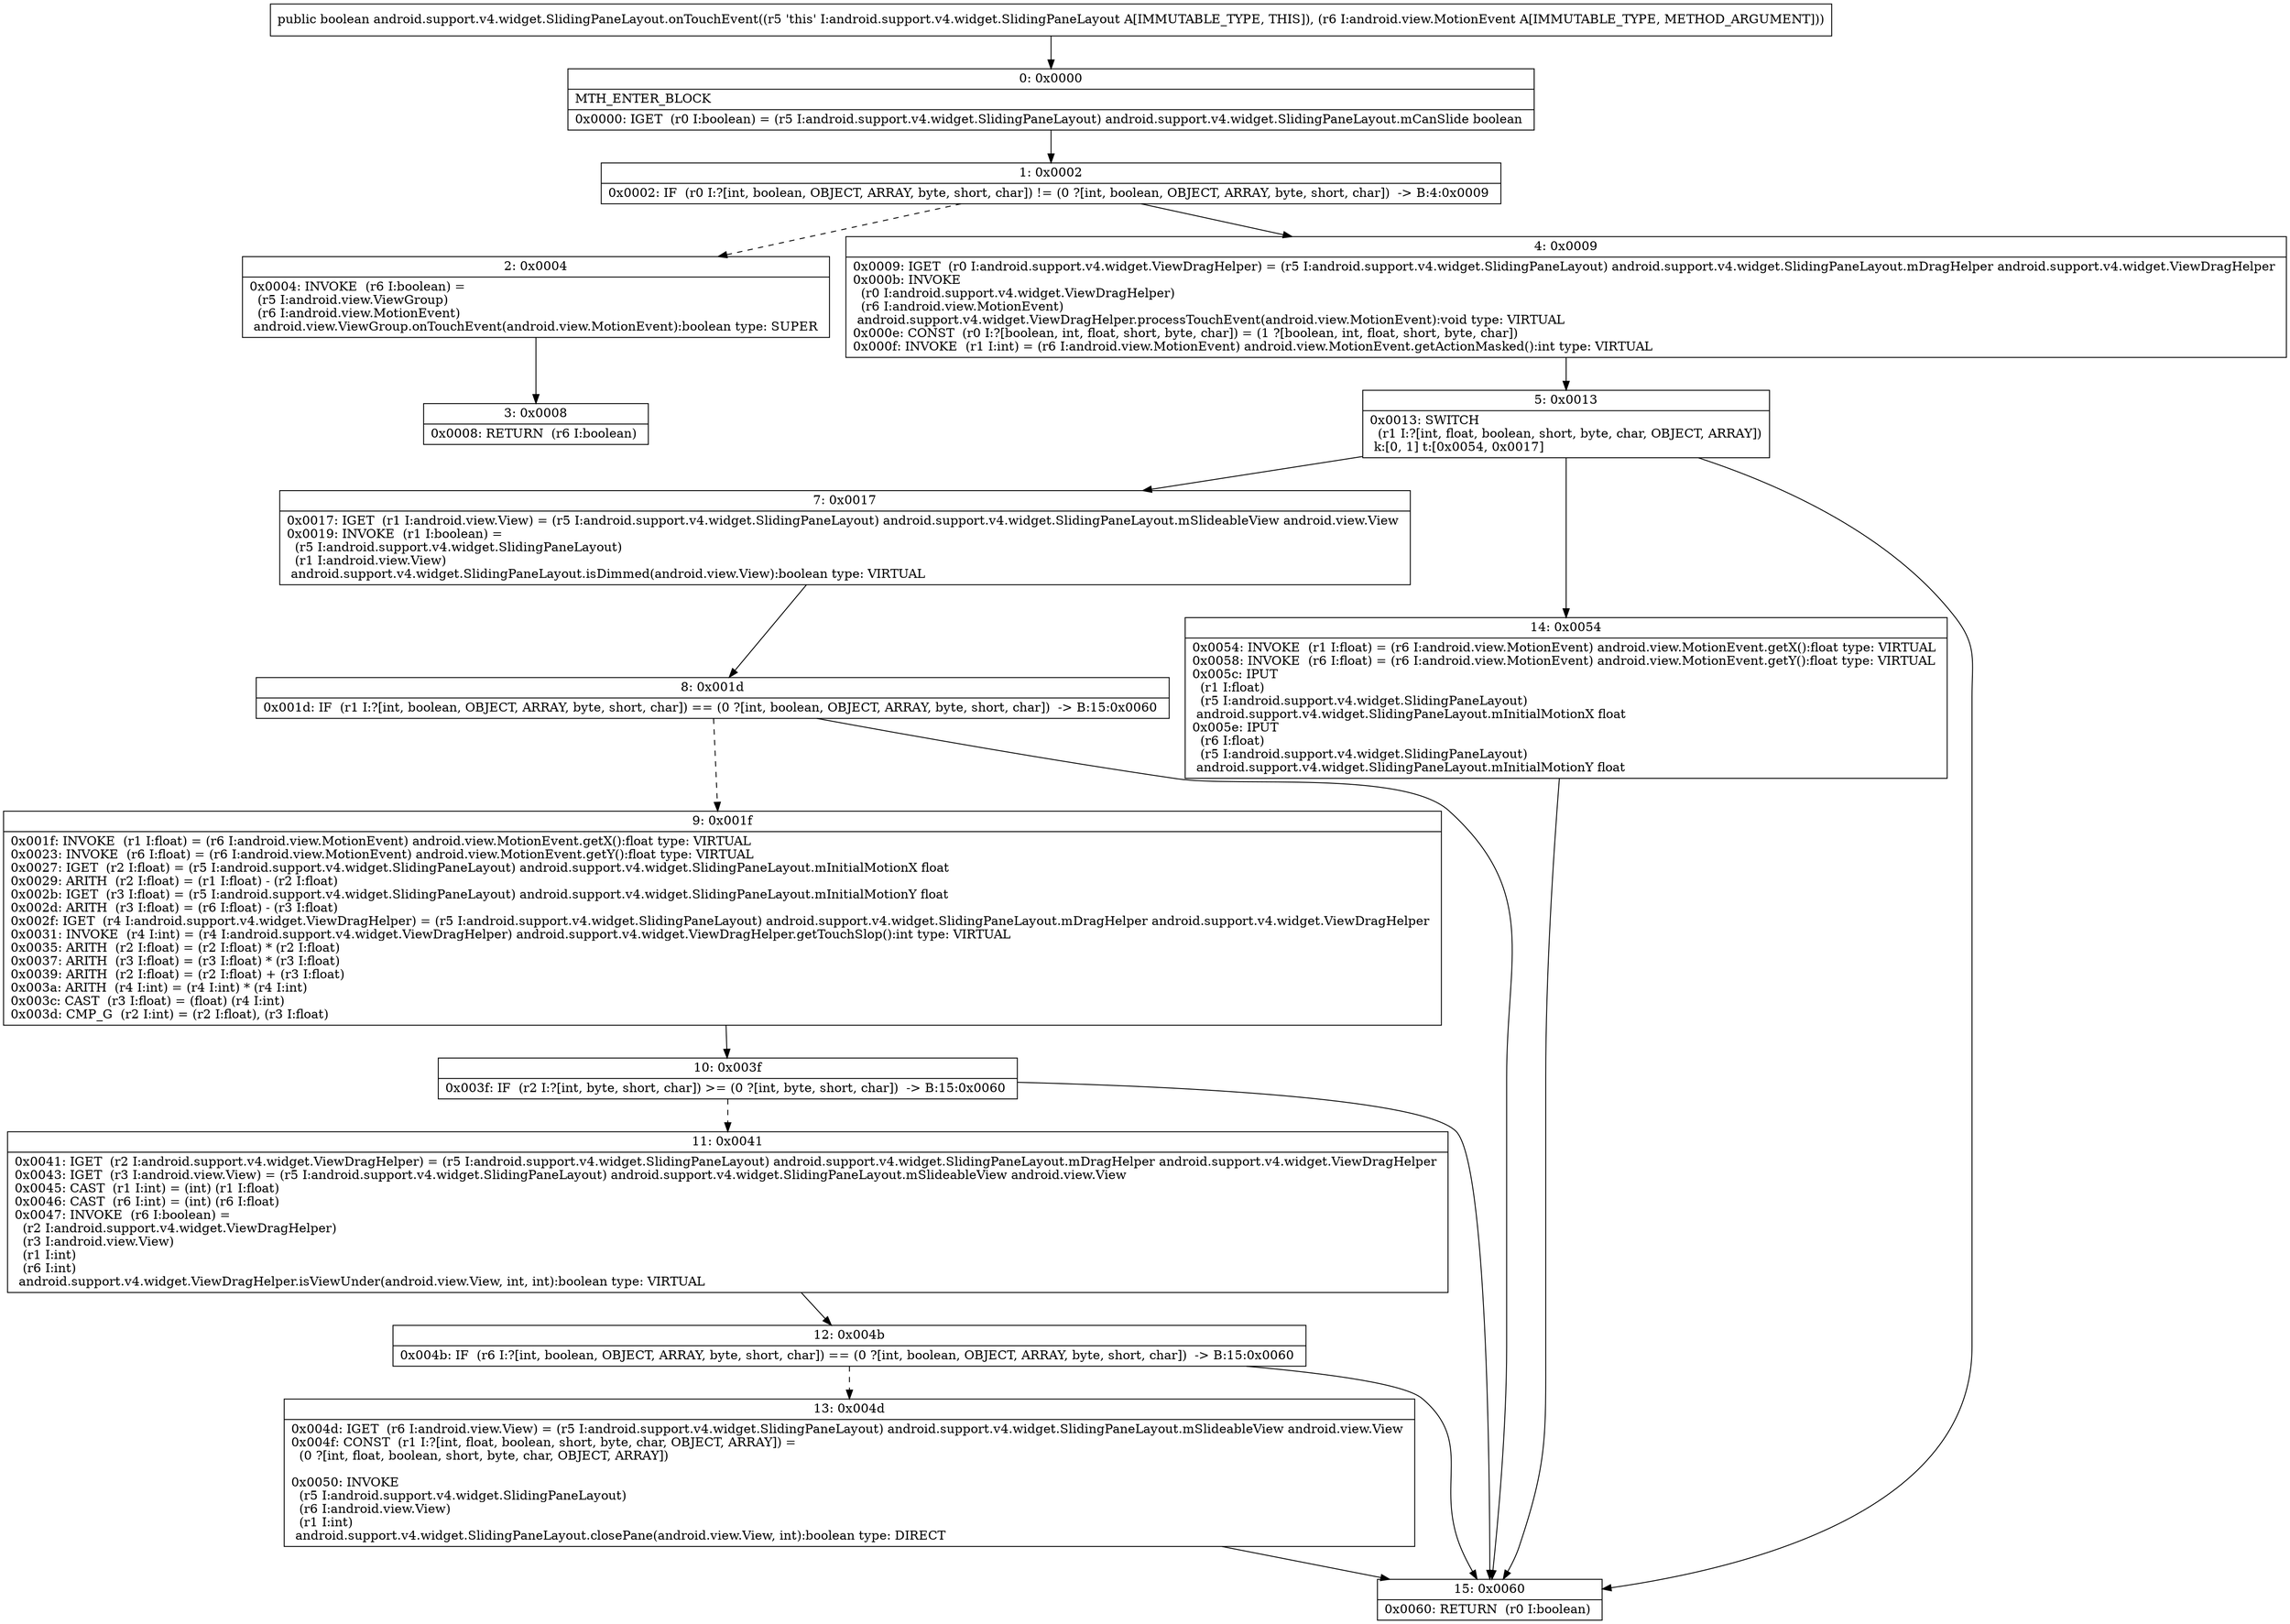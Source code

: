 digraph "CFG forandroid.support.v4.widget.SlidingPaneLayout.onTouchEvent(Landroid\/view\/MotionEvent;)Z" {
Node_0 [shape=record,label="{0\:\ 0x0000|MTH_ENTER_BLOCK\l|0x0000: IGET  (r0 I:boolean) = (r5 I:android.support.v4.widget.SlidingPaneLayout) android.support.v4.widget.SlidingPaneLayout.mCanSlide boolean \l}"];
Node_1 [shape=record,label="{1\:\ 0x0002|0x0002: IF  (r0 I:?[int, boolean, OBJECT, ARRAY, byte, short, char]) != (0 ?[int, boolean, OBJECT, ARRAY, byte, short, char])  \-\> B:4:0x0009 \l}"];
Node_2 [shape=record,label="{2\:\ 0x0004|0x0004: INVOKE  (r6 I:boolean) = \l  (r5 I:android.view.ViewGroup)\l  (r6 I:android.view.MotionEvent)\l android.view.ViewGroup.onTouchEvent(android.view.MotionEvent):boolean type: SUPER \l}"];
Node_3 [shape=record,label="{3\:\ 0x0008|0x0008: RETURN  (r6 I:boolean) \l}"];
Node_4 [shape=record,label="{4\:\ 0x0009|0x0009: IGET  (r0 I:android.support.v4.widget.ViewDragHelper) = (r5 I:android.support.v4.widget.SlidingPaneLayout) android.support.v4.widget.SlidingPaneLayout.mDragHelper android.support.v4.widget.ViewDragHelper \l0x000b: INVOKE  \l  (r0 I:android.support.v4.widget.ViewDragHelper)\l  (r6 I:android.view.MotionEvent)\l android.support.v4.widget.ViewDragHelper.processTouchEvent(android.view.MotionEvent):void type: VIRTUAL \l0x000e: CONST  (r0 I:?[boolean, int, float, short, byte, char]) = (1 ?[boolean, int, float, short, byte, char]) \l0x000f: INVOKE  (r1 I:int) = (r6 I:android.view.MotionEvent) android.view.MotionEvent.getActionMasked():int type: VIRTUAL \l}"];
Node_5 [shape=record,label="{5\:\ 0x0013|0x0013: SWITCH  \l  (r1 I:?[int, float, boolean, short, byte, char, OBJECT, ARRAY])\l k:[0, 1] t:[0x0054, 0x0017] \l}"];
Node_7 [shape=record,label="{7\:\ 0x0017|0x0017: IGET  (r1 I:android.view.View) = (r5 I:android.support.v4.widget.SlidingPaneLayout) android.support.v4.widget.SlidingPaneLayout.mSlideableView android.view.View \l0x0019: INVOKE  (r1 I:boolean) = \l  (r5 I:android.support.v4.widget.SlidingPaneLayout)\l  (r1 I:android.view.View)\l android.support.v4.widget.SlidingPaneLayout.isDimmed(android.view.View):boolean type: VIRTUAL \l}"];
Node_8 [shape=record,label="{8\:\ 0x001d|0x001d: IF  (r1 I:?[int, boolean, OBJECT, ARRAY, byte, short, char]) == (0 ?[int, boolean, OBJECT, ARRAY, byte, short, char])  \-\> B:15:0x0060 \l}"];
Node_9 [shape=record,label="{9\:\ 0x001f|0x001f: INVOKE  (r1 I:float) = (r6 I:android.view.MotionEvent) android.view.MotionEvent.getX():float type: VIRTUAL \l0x0023: INVOKE  (r6 I:float) = (r6 I:android.view.MotionEvent) android.view.MotionEvent.getY():float type: VIRTUAL \l0x0027: IGET  (r2 I:float) = (r5 I:android.support.v4.widget.SlidingPaneLayout) android.support.v4.widget.SlidingPaneLayout.mInitialMotionX float \l0x0029: ARITH  (r2 I:float) = (r1 I:float) \- (r2 I:float) \l0x002b: IGET  (r3 I:float) = (r5 I:android.support.v4.widget.SlidingPaneLayout) android.support.v4.widget.SlidingPaneLayout.mInitialMotionY float \l0x002d: ARITH  (r3 I:float) = (r6 I:float) \- (r3 I:float) \l0x002f: IGET  (r4 I:android.support.v4.widget.ViewDragHelper) = (r5 I:android.support.v4.widget.SlidingPaneLayout) android.support.v4.widget.SlidingPaneLayout.mDragHelper android.support.v4.widget.ViewDragHelper \l0x0031: INVOKE  (r4 I:int) = (r4 I:android.support.v4.widget.ViewDragHelper) android.support.v4.widget.ViewDragHelper.getTouchSlop():int type: VIRTUAL \l0x0035: ARITH  (r2 I:float) = (r2 I:float) * (r2 I:float) \l0x0037: ARITH  (r3 I:float) = (r3 I:float) * (r3 I:float) \l0x0039: ARITH  (r2 I:float) = (r2 I:float) + (r3 I:float) \l0x003a: ARITH  (r4 I:int) = (r4 I:int) * (r4 I:int) \l0x003c: CAST  (r3 I:float) = (float) (r4 I:int) \l0x003d: CMP_G  (r2 I:int) = (r2 I:float), (r3 I:float) \l}"];
Node_10 [shape=record,label="{10\:\ 0x003f|0x003f: IF  (r2 I:?[int, byte, short, char]) \>= (0 ?[int, byte, short, char])  \-\> B:15:0x0060 \l}"];
Node_11 [shape=record,label="{11\:\ 0x0041|0x0041: IGET  (r2 I:android.support.v4.widget.ViewDragHelper) = (r5 I:android.support.v4.widget.SlidingPaneLayout) android.support.v4.widget.SlidingPaneLayout.mDragHelper android.support.v4.widget.ViewDragHelper \l0x0043: IGET  (r3 I:android.view.View) = (r5 I:android.support.v4.widget.SlidingPaneLayout) android.support.v4.widget.SlidingPaneLayout.mSlideableView android.view.View \l0x0045: CAST  (r1 I:int) = (int) (r1 I:float) \l0x0046: CAST  (r6 I:int) = (int) (r6 I:float) \l0x0047: INVOKE  (r6 I:boolean) = \l  (r2 I:android.support.v4.widget.ViewDragHelper)\l  (r3 I:android.view.View)\l  (r1 I:int)\l  (r6 I:int)\l android.support.v4.widget.ViewDragHelper.isViewUnder(android.view.View, int, int):boolean type: VIRTUAL \l}"];
Node_12 [shape=record,label="{12\:\ 0x004b|0x004b: IF  (r6 I:?[int, boolean, OBJECT, ARRAY, byte, short, char]) == (0 ?[int, boolean, OBJECT, ARRAY, byte, short, char])  \-\> B:15:0x0060 \l}"];
Node_13 [shape=record,label="{13\:\ 0x004d|0x004d: IGET  (r6 I:android.view.View) = (r5 I:android.support.v4.widget.SlidingPaneLayout) android.support.v4.widget.SlidingPaneLayout.mSlideableView android.view.View \l0x004f: CONST  (r1 I:?[int, float, boolean, short, byte, char, OBJECT, ARRAY]) = \l  (0 ?[int, float, boolean, short, byte, char, OBJECT, ARRAY])\l \l0x0050: INVOKE  \l  (r5 I:android.support.v4.widget.SlidingPaneLayout)\l  (r6 I:android.view.View)\l  (r1 I:int)\l android.support.v4.widget.SlidingPaneLayout.closePane(android.view.View, int):boolean type: DIRECT \l}"];
Node_14 [shape=record,label="{14\:\ 0x0054|0x0054: INVOKE  (r1 I:float) = (r6 I:android.view.MotionEvent) android.view.MotionEvent.getX():float type: VIRTUAL \l0x0058: INVOKE  (r6 I:float) = (r6 I:android.view.MotionEvent) android.view.MotionEvent.getY():float type: VIRTUAL \l0x005c: IPUT  \l  (r1 I:float)\l  (r5 I:android.support.v4.widget.SlidingPaneLayout)\l android.support.v4.widget.SlidingPaneLayout.mInitialMotionX float \l0x005e: IPUT  \l  (r6 I:float)\l  (r5 I:android.support.v4.widget.SlidingPaneLayout)\l android.support.v4.widget.SlidingPaneLayout.mInitialMotionY float \l}"];
Node_15 [shape=record,label="{15\:\ 0x0060|0x0060: RETURN  (r0 I:boolean) \l}"];
MethodNode[shape=record,label="{public boolean android.support.v4.widget.SlidingPaneLayout.onTouchEvent((r5 'this' I:android.support.v4.widget.SlidingPaneLayout A[IMMUTABLE_TYPE, THIS]), (r6 I:android.view.MotionEvent A[IMMUTABLE_TYPE, METHOD_ARGUMENT])) }"];
MethodNode -> Node_0;
Node_0 -> Node_1;
Node_1 -> Node_2[style=dashed];
Node_1 -> Node_4;
Node_2 -> Node_3;
Node_4 -> Node_5;
Node_5 -> Node_7;
Node_5 -> Node_14;
Node_5 -> Node_15;
Node_7 -> Node_8;
Node_8 -> Node_9[style=dashed];
Node_8 -> Node_15;
Node_9 -> Node_10;
Node_10 -> Node_11[style=dashed];
Node_10 -> Node_15;
Node_11 -> Node_12;
Node_12 -> Node_13[style=dashed];
Node_12 -> Node_15;
Node_13 -> Node_15;
Node_14 -> Node_15;
}

